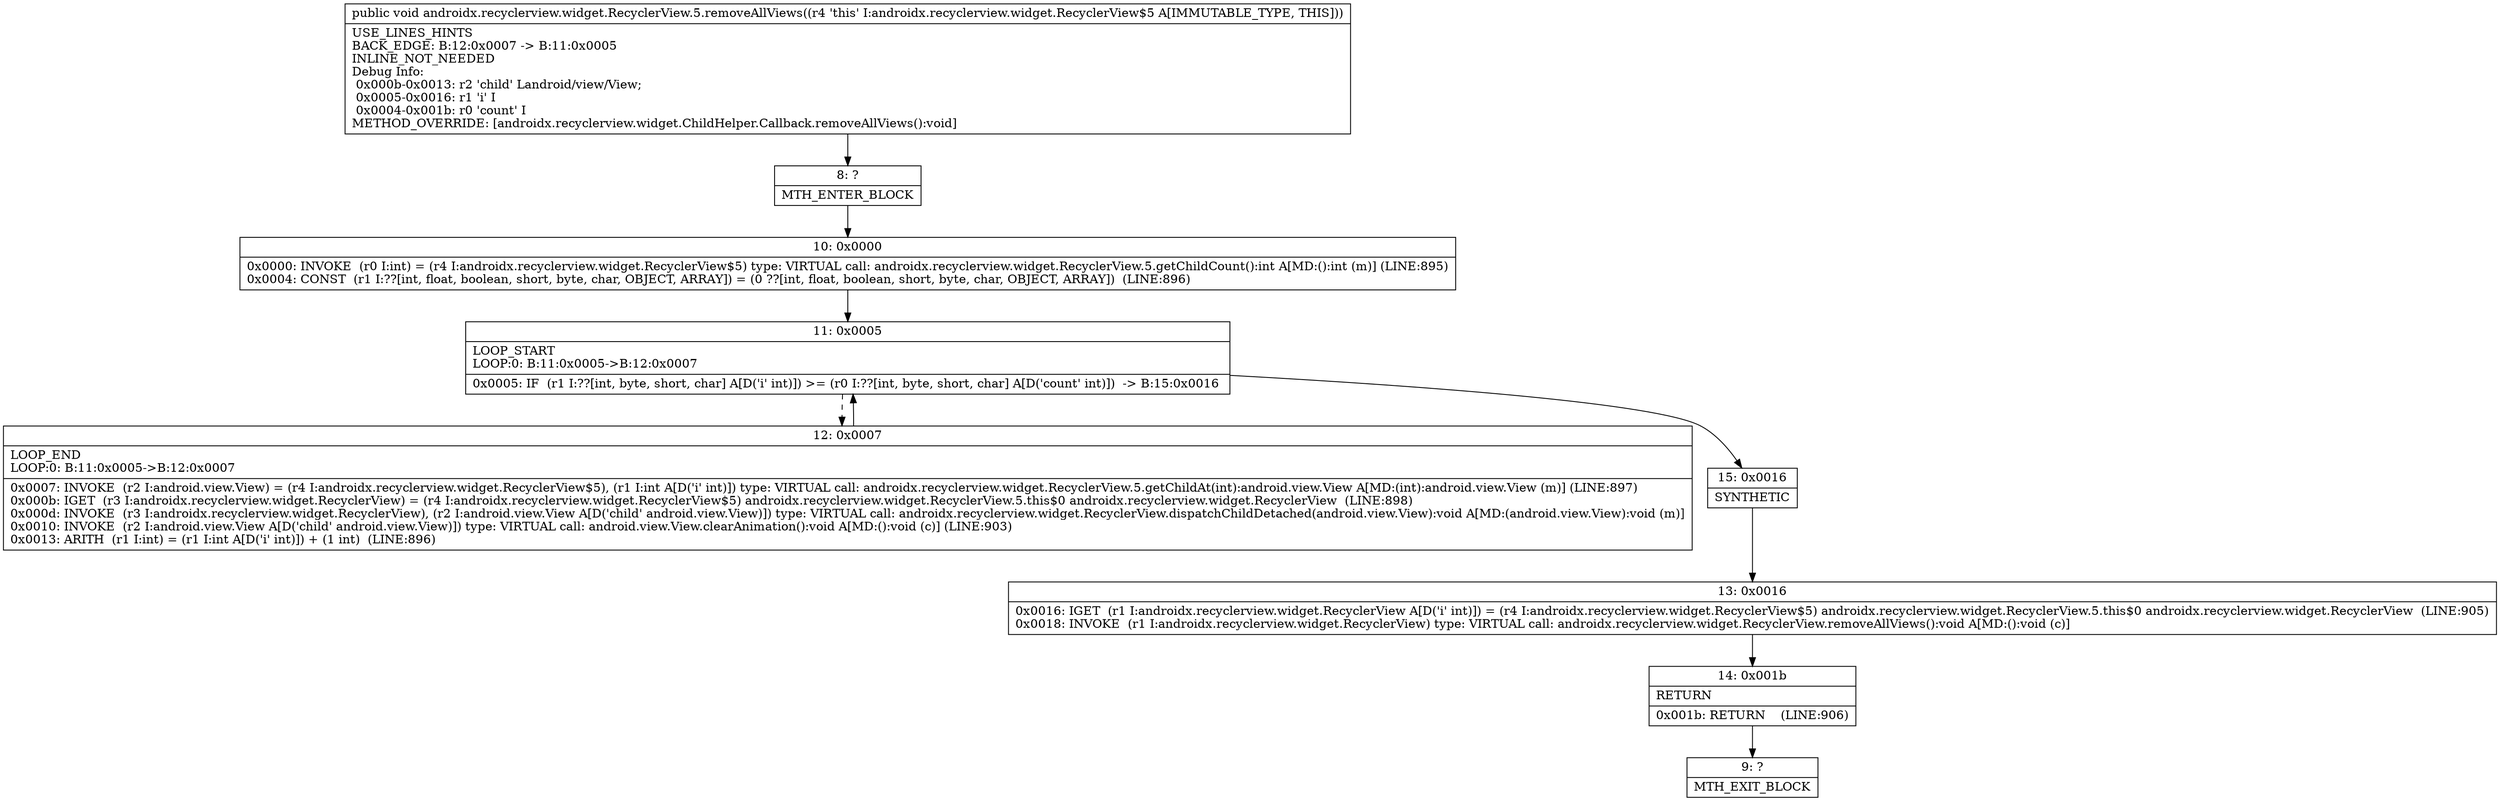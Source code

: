 digraph "CFG forandroidx.recyclerview.widget.RecyclerView.5.removeAllViews()V" {
Node_8 [shape=record,label="{8\:\ ?|MTH_ENTER_BLOCK\l}"];
Node_10 [shape=record,label="{10\:\ 0x0000|0x0000: INVOKE  (r0 I:int) = (r4 I:androidx.recyclerview.widget.RecyclerView$5) type: VIRTUAL call: androidx.recyclerview.widget.RecyclerView.5.getChildCount():int A[MD:():int (m)] (LINE:895)\l0x0004: CONST  (r1 I:??[int, float, boolean, short, byte, char, OBJECT, ARRAY]) = (0 ??[int, float, boolean, short, byte, char, OBJECT, ARRAY])  (LINE:896)\l}"];
Node_11 [shape=record,label="{11\:\ 0x0005|LOOP_START\lLOOP:0: B:11:0x0005\-\>B:12:0x0007\l|0x0005: IF  (r1 I:??[int, byte, short, char] A[D('i' int)]) \>= (r0 I:??[int, byte, short, char] A[D('count' int)])  \-\> B:15:0x0016 \l}"];
Node_12 [shape=record,label="{12\:\ 0x0007|LOOP_END\lLOOP:0: B:11:0x0005\-\>B:12:0x0007\l|0x0007: INVOKE  (r2 I:android.view.View) = (r4 I:androidx.recyclerview.widget.RecyclerView$5), (r1 I:int A[D('i' int)]) type: VIRTUAL call: androidx.recyclerview.widget.RecyclerView.5.getChildAt(int):android.view.View A[MD:(int):android.view.View (m)] (LINE:897)\l0x000b: IGET  (r3 I:androidx.recyclerview.widget.RecyclerView) = (r4 I:androidx.recyclerview.widget.RecyclerView$5) androidx.recyclerview.widget.RecyclerView.5.this$0 androidx.recyclerview.widget.RecyclerView  (LINE:898)\l0x000d: INVOKE  (r3 I:androidx.recyclerview.widget.RecyclerView), (r2 I:android.view.View A[D('child' android.view.View)]) type: VIRTUAL call: androidx.recyclerview.widget.RecyclerView.dispatchChildDetached(android.view.View):void A[MD:(android.view.View):void (m)]\l0x0010: INVOKE  (r2 I:android.view.View A[D('child' android.view.View)]) type: VIRTUAL call: android.view.View.clearAnimation():void A[MD:():void (c)] (LINE:903)\l0x0013: ARITH  (r1 I:int) = (r1 I:int A[D('i' int)]) + (1 int)  (LINE:896)\l}"];
Node_15 [shape=record,label="{15\:\ 0x0016|SYNTHETIC\l}"];
Node_13 [shape=record,label="{13\:\ 0x0016|0x0016: IGET  (r1 I:androidx.recyclerview.widget.RecyclerView A[D('i' int)]) = (r4 I:androidx.recyclerview.widget.RecyclerView$5) androidx.recyclerview.widget.RecyclerView.5.this$0 androidx.recyclerview.widget.RecyclerView  (LINE:905)\l0x0018: INVOKE  (r1 I:androidx.recyclerview.widget.RecyclerView) type: VIRTUAL call: androidx.recyclerview.widget.RecyclerView.removeAllViews():void A[MD:():void (c)]\l}"];
Node_14 [shape=record,label="{14\:\ 0x001b|RETURN\l|0x001b: RETURN    (LINE:906)\l}"];
Node_9 [shape=record,label="{9\:\ ?|MTH_EXIT_BLOCK\l}"];
MethodNode[shape=record,label="{public void androidx.recyclerview.widget.RecyclerView.5.removeAllViews((r4 'this' I:androidx.recyclerview.widget.RecyclerView$5 A[IMMUTABLE_TYPE, THIS]))  | USE_LINES_HINTS\lBACK_EDGE: B:12:0x0007 \-\> B:11:0x0005\lINLINE_NOT_NEEDED\lDebug Info:\l  0x000b\-0x0013: r2 'child' Landroid\/view\/View;\l  0x0005\-0x0016: r1 'i' I\l  0x0004\-0x001b: r0 'count' I\lMETHOD_OVERRIDE: [androidx.recyclerview.widget.ChildHelper.Callback.removeAllViews():void]\l}"];
MethodNode -> Node_8;Node_8 -> Node_10;
Node_10 -> Node_11;
Node_11 -> Node_12[style=dashed];
Node_11 -> Node_15;
Node_12 -> Node_11;
Node_15 -> Node_13;
Node_13 -> Node_14;
Node_14 -> Node_9;
}

